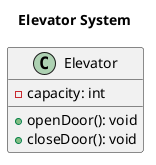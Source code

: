@startuml
title Elevator System
class Elevator {
    -capacity: int
    +openDoor(): void
    +closeDoor(): void
}
@enduml
